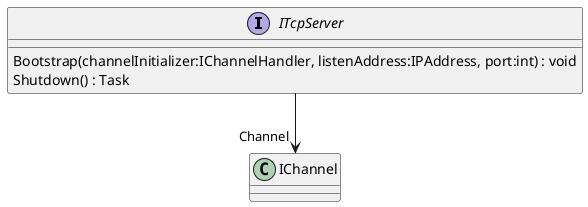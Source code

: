 @startuml
interface ITcpServer {
    Bootstrap(channelInitializer:IChannelHandler, listenAddress:IPAddress, port:int) : void
    Shutdown() : Task
}
ITcpServer --> "Channel" IChannel
@enduml
